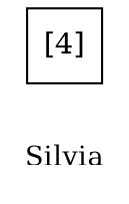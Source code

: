 digraph G {node [shape = square]; 
 graph [rankdir=LR]; 
_diagram_info [shape="plaintext", label="Silvia", fontsize=13]"[4]"
}